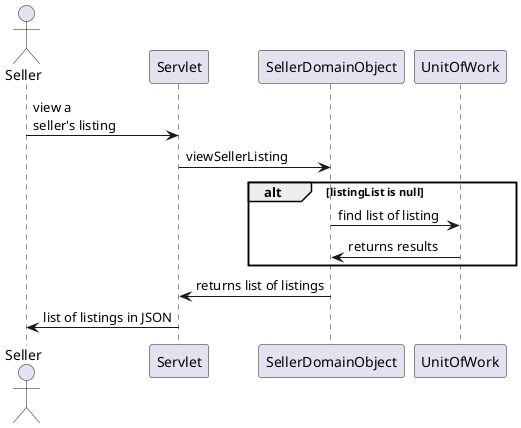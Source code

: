 @startuml
actor Seller
Seller -> Servlet : view a \nseller's listing
Servlet -> SellerDomainObject : viewSellerListing
alt listingList is null
    SellerDomainObject -> UnitOfWork : find list of listing
    UnitOfWork -> SellerDomainObject : returns results
end
SellerDomainObject -> Servlet : returns list of listings
Servlet -> Seller : list of listings in JSON
@enduml